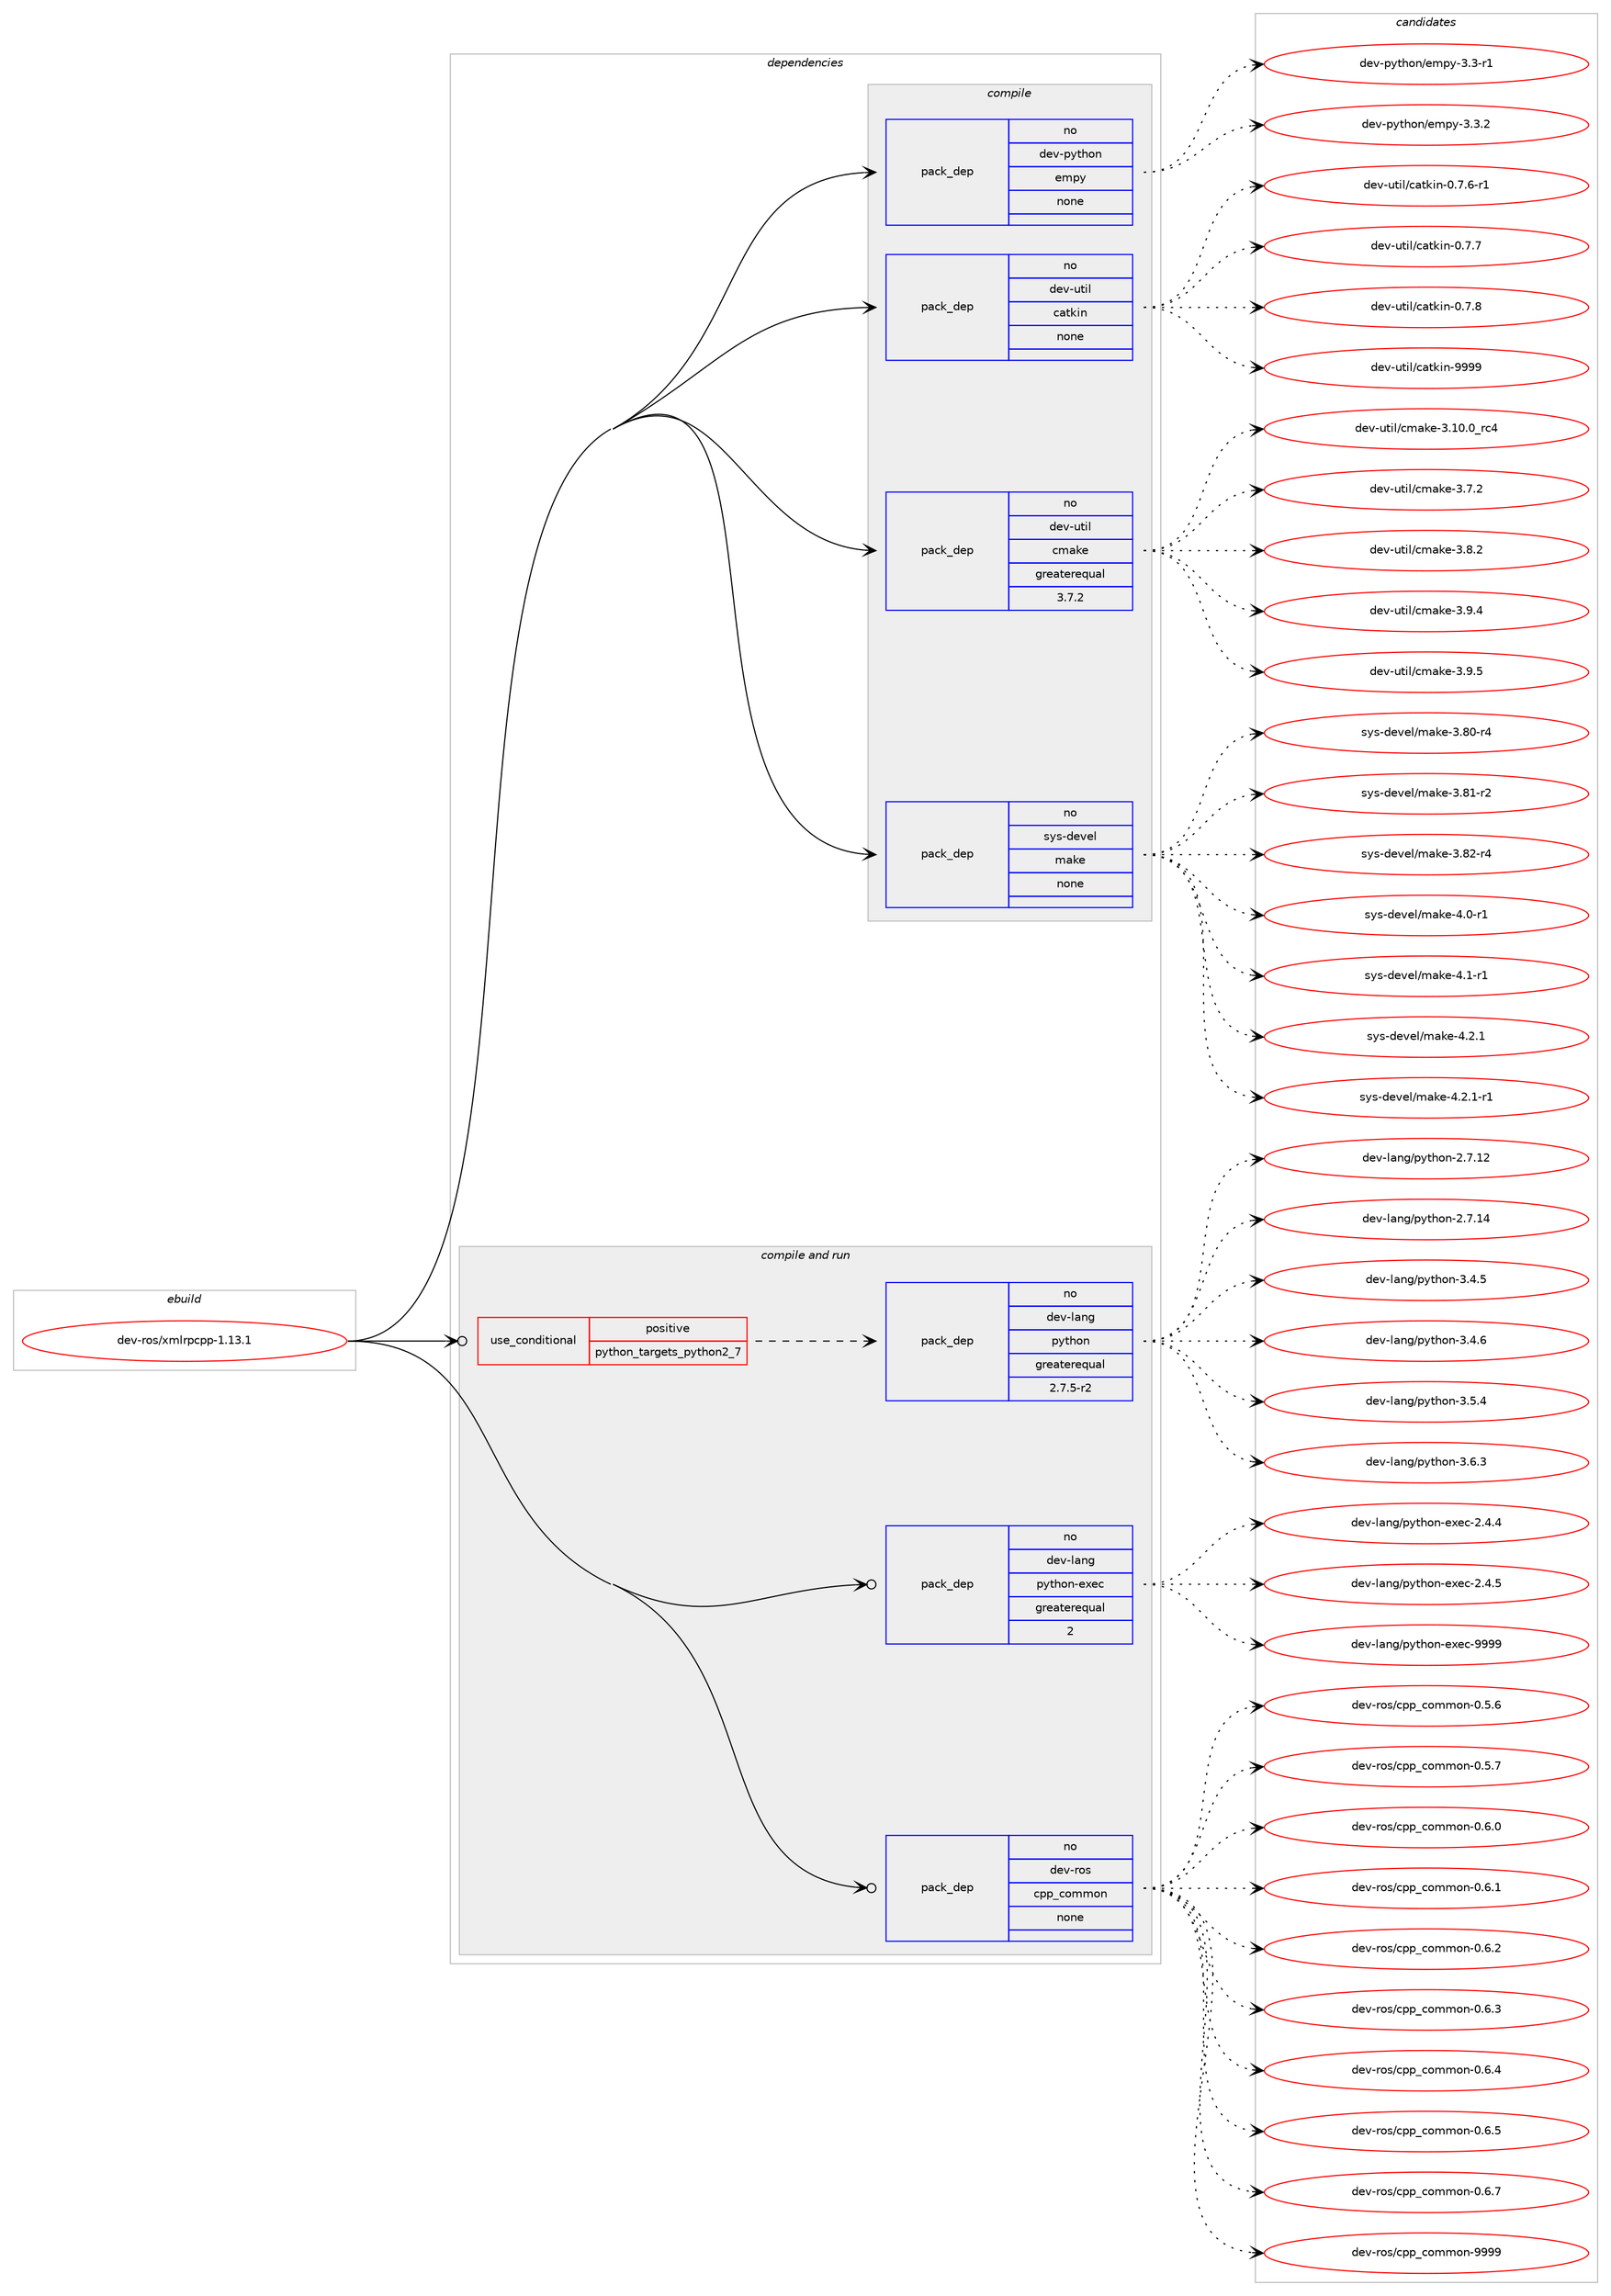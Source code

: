 digraph prolog {

# *************
# Graph options
# *************

newrank=true;
concentrate=true;
compound=true;
graph [rankdir=LR,fontname=Helvetica,fontsize=10,ranksep=1.5];#, ranksep=2.5, nodesep=0.2];
edge  [arrowhead=vee];
node  [fontname=Helvetica,fontsize=10];

# **********
# The ebuild
# **********

subgraph cluster_leftcol {
color=gray;
rank=same;
label=<<i>ebuild</i>>;
id [label="dev-ros/xmlrpcpp-1.13.1", color=red, width=4, href="../dev-ros/xmlrpcpp-1.13.1.svg"];
}

# ****************
# The dependencies
# ****************

subgraph cluster_midcol {
color=gray;
label=<<i>dependencies</i>>;
subgraph cluster_compile {
fillcolor="#eeeeee";
style=filled;
label=<<i>compile</i>>;
subgraph pack167614 {
dependency219807 [label=<<TABLE BORDER="0" CELLBORDER="1" CELLSPACING="0" CELLPADDING="4" WIDTH="220"><TR><TD ROWSPAN="6" CELLPADDING="30">pack_dep</TD></TR><TR><TD WIDTH="110">no</TD></TR><TR><TD>dev-python</TD></TR><TR><TD>empy</TD></TR><TR><TD>none</TD></TR><TR><TD></TD></TR></TABLE>>, shape=none, color=blue];
}
id:e -> dependency219807:w [weight=20,style="solid",arrowhead="vee"];
subgraph pack167615 {
dependency219808 [label=<<TABLE BORDER="0" CELLBORDER="1" CELLSPACING="0" CELLPADDING="4" WIDTH="220"><TR><TD ROWSPAN="6" CELLPADDING="30">pack_dep</TD></TR><TR><TD WIDTH="110">no</TD></TR><TR><TD>dev-util</TD></TR><TR><TD>catkin</TD></TR><TR><TD>none</TD></TR><TR><TD></TD></TR></TABLE>>, shape=none, color=blue];
}
id:e -> dependency219808:w [weight=20,style="solid",arrowhead="vee"];
subgraph pack167616 {
dependency219809 [label=<<TABLE BORDER="0" CELLBORDER="1" CELLSPACING="0" CELLPADDING="4" WIDTH="220"><TR><TD ROWSPAN="6" CELLPADDING="30">pack_dep</TD></TR><TR><TD WIDTH="110">no</TD></TR><TR><TD>dev-util</TD></TR><TR><TD>cmake</TD></TR><TR><TD>greaterequal</TD></TR><TR><TD>3.7.2</TD></TR></TABLE>>, shape=none, color=blue];
}
id:e -> dependency219809:w [weight=20,style="solid",arrowhead="vee"];
subgraph pack167617 {
dependency219810 [label=<<TABLE BORDER="0" CELLBORDER="1" CELLSPACING="0" CELLPADDING="4" WIDTH="220"><TR><TD ROWSPAN="6" CELLPADDING="30">pack_dep</TD></TR><TR><TD WIDTH="110">no</TD></TR><TR><TD>sys-devel</TD></TR><TR><TD>make</TD></TR><TR><TD>none</TD></TR><TR><TD></TD></TR></TABLE>>, shape=none, color=blue];
}
id:e -> dependency219810:w [weight=20,style="solid",arrowhead="vee"];
}
subgraph cluster_compileandrun {
fillcolor="#eeeeee";
style=filled;
label=<<i>compile and run</i>>;
subgraph cond48203 {
dependency219811 [label=<<TABLE BORDER="0" CELLBORDER="1" CELLSPACING="0" CELLPADDING="4"><TR><TD ROWSPAN="3" CELLPADDING="10">use_conditional</TD></TR><TR><TD>positive</TD></TR><TR><TD>python_targets_python2_7</TD></TR></TABLE>>, shape=none, color=red];
subgraph pack167618 {
dependency219812 [label=<<TABLE BORDER="0" CELLBORDER="1" CELLSPACING="0" CELLPADDING="4" WIDTH="220"><TR><TD ROWSPAN="6" CELLPADDING="30">pack_dep</TD></TR><TR><TD WIDTH="110">no</TD></TR><TR><TD>dev-lang</TD></TR><TR><TD>python</TD></TR><TR><TD>greaterequal</TD></TR><TR><TD>2.7.5-r2</TD></TR></TABLE>>, shape=none, color=blue];
}
dependency219811:e -> dependency219812:w [weight=20,style="dashed",arrowhead="vee"];
}
id:e -> dependency219811:w [weight=20,style="solid",arrowhead="odotvee"];
subgraph pack167619 {
dependency219813 [label=<<TABLE BORDER="0" CELLBORDER="1" CELLSPACING="0" CELLPADDING="4" WIDTH="220"><TR><TD ROWSPAN="6" CELLPADDING="30">pack_dep</TD></TR><TR><TD WIDTH="110">no</TD></TR><TR><TD>dev-lang</TD></TR><TR><TD>python-exec</TD></TR><TR><TD>greaterequal</TD></TR><TR><TD>2</TD></TR></TABLE>>, shape=none, color=blue];
}
id:e -> dependency219813:w [weight=20,style="solid",arrowhead="odotvee"];
subgraph pack167620 {
dependency219814 [label=<<TABLE BORDER="0" CELLBORDER="1" CELLSPACING="0" CELLPADDING="4" WIDTH="220"><TR><TD ROWSPAN="6" CELLPADDING="30">pack_dep</TD></TR><TR><TD WIDTH="110">no</TD></TR><TR><TD>dev-ros</TD></TR><TR><TD>cpp_common</TD></TR><TR><TD>none</TD></TR><TR><TD></TD></TR></TABLE>>, shape=none, color=blue];
}
id:e -> dependency219814:w [weight=20,style="solid",arrowhead="odotvee"];
}
subgraph cluster_run {
fillcolor="#eeeeee";
style=filled;
label=<<i>run</i>>;
}
}

# **************
# The candidates
# **************

subgraph cluster_choices {
rank=same;
color=gray;
label=<<i>candidates</i>>;

subgraph choice167614 {
color=black;
nodesep=1;
choice1001011184511212111610411111047101109112121455146514511449 [label="dev-python/empy-3.3-r1", color=red, width=4,href="../dev-python/empy-3.3-r1.svg"];
choice1001011184511212111610411111047101109112121455146514650 [label="dev-python/empy-3.3.2", color=red, width=4,href="../dev-python/empy-3.3.2.svg"];
dependency219807:e -> choice1001011184511212111610411111047101109112121455146514511449:w [style=dotted,weight="100"];
dependency219807:e -> choice1001011184511212111610411111047101109112121455146514650:w [style=dotted,weight="100"];
}
subgraph choice167615 {
color=black;
nodesep=1;
choice100101118451171161051084799971161071051104548465546544511449 [label="dev-util/catkin-0.7.6-r1", color=red, width=4,href="../dev-util/catkin-0.7.6-r1.svg"];
choice10010111845117116105108479997116107105110454846554655 [label="dev-util/catkin-0.7.7", color=red, width=4,href="../dev-util/catkin-0.7.7.svg"];
choice10010111845117116105108479997116107105110454846554656 [label="dev-util/catkin-0.7.8", color=red, width=4,href="../dev-util/catkin-0.7.8.svg"];
choice100101118451171161051084799971161071051104557575757 [label="dev-util/catkin-9999", color=red, width=4,href="../dev-util/catkin-9999.svg"];
dependency219808:e -> choice100101118451171161051084799971161071051104548465546544511449:w [style=dotted,weight="100"];
dependency219808:e -> choice10010111845117116105108479997116107105110454846554655:w [style=dotted,weight="100"];
dependency219808:e -> choice10010111845117116105108479997116107105110454846554656:w [style=dotted,weight="100"];
dependency219808:e -> choice100101118451171161051084799971161071051104557575757:w [style=dotted,weight="100"];
}
subgraph choice167616 {
color=black;
nodesep=1;
choice1001011184511711610510847991099710710145514649484648951149952 [label="dev-util/cmake-3.10.0_rc4", color=red, width=4,href="../dev-util/cmake-3.10.0_rc4.svg"];
choice10010111845117116105108479910997107101455146554650 [label="dev-util/cmake-3.7.2", color=red, width=4,href="../dev-util/cmake-3.7.2.svg"];
choice10010111845117116105108479910997107101455146564650 [label="dev-util/cmake-3.8.2", color=red, width=4,href="../dev-util/cmake-3.8.2.svg"];
choice10010111845117116105108479910997107101455146574652 [label="dev-util/cmake-3.9.4", color=red, width=4,href="../dev-util/cmake-3.9.4.svg"];
choice10010111845117116105108479910997107101455146574653 [label="dev-util/cmake-3.9.5", color=red, width=4,href="../dev-util/cmake-3.9.5.svg"];
dependency219809:e -> choice1001011184511711610510847991099710710145514649484648951149952:w [style=dotted,weight="100"];
dependency219809:e -> choice10010111845117116105108479910997107101455146554650:w [style=dotted,weight="100"];
dependency219809:e -> choice10010111845117116105108479910997107101455146564650:w [style=dotted,weight="100"];
dependency219809:e -> choice10010111845117116105108479910997107101455146574652:w [style=dotted,weight="100"];
dependency219809:e -> choice10010111845117116105108479910997107101455146574653:w [style=dotted,weight="100"];
}
subgraph choice167617 {
color=black;
nodesep=1;
choice11512111545100101118101108471099710710145514656484511452 [label="sys-devel/make-3.80-r4", color=red, width=4,href="../sys-devel/make-3.80-r4.svg"];
choice11512111545100101118101108471099710710145514656494511450 [label="sys-devel/make-3.81-r2", color=red, width=4,href="../sys-devel/make-3.81-r2.svg"];
choice11512111545100101118101108471099710710145514656504511452 [label="sys-devel/make-3.82-r4", color=red, width=4,href="../sys-devel/make-3.82-r4.svg"];
choice115121115451001011181011084710997107101455246484511449 [label="sys-devel/make-4.0-r1", color=red, width=4,href="../sys-devel/make-4.0-r1.svg"];
choice115121115451001011181011084710997107101455246494511449 [label="sys-devel/make-4.1-r1", color=red, width=4,href="../sys-devel/make-4.1-r1.svg"];
choice115121115451001011181011084710997107101455246504649 [label="sys-devel/make-4.2.1", color=red, width=4,href="../sys-devel/make-4.2.1.svg"];
choice1151211154510010111810110847109971071014552465046494511449 [label="sys-devel/make-4.2.1-r1", color=red, width=4,href="../sys-devel/make-4.2.1-r1.svg"];
dependency219810:e -> choice11512111545100101118101108471099710710145514656484511452:w [style=dotted,weight="100"];
dependency219810:e -> choice11512111545100101118101108471099710710145514656494511450:w [style=dotted,weight="100"];
dependency219810:e -> choice11512111545100101118101108471099710710145514656504511452:w [style=dotted,weight="100"];
dependency219810:e -> choice115121115451001011181011084710997107101455246484511449:w [style=dotted,weight="100"];
dependency219810:e -> choice115121115451001011181011084710997107101455246494511449:w [style=dotted,weight="100"];
dependency219810:e -> choice115121115451001011181011084710997107101455246504649:w [style=dotted,weight="100"];
dependency219810:e -> choice1151211154510010111810110847109971071014552465046494511449:w [style=dotted,weight="100"];
}
subgraph choice167618 {
color=black;
nodesep=1;
choice10010111845108971101034711212111610411111045504655464950 [label="dev-lang/python-2.7.12", color=red, width=4,href="../dev-lang/python-2.7.12.svg"];
choice10010111845108971101034711212111610411111045504655464952 [label="dev-lang/python-2.7.14", color=red, width=4,href="../dev-lang/python-2.7.14.svg"];
choice100101118451089711010347112121116104111110455146524653 [label="dev-lang/python-3.4.5", color=red, width=4,href="../dev-lang/python-3.4.5.svg"];
choice100101118451089711010347112121116104111110455146524654 [label="dev-lang/python-3.4.6", color=red, width=4,href="../dev-lang/python-3.4.6.svg"];
choice100101118451089711010347112121116104111110455146534652 [label="dev-lang/python-3.5.4", color=red, width=4,href="../dev-lang/python-3.5.4.svg"];
choice100101118451089711010347112121116104111110455146544651 [label="dev-lang/python-3.6.3", color=red, width=4,href="../dev-lang/python-3.6.3.svg"];
dependency219812:e -> choice10010111845108971101034711212111610411111045504655464950:w [style=dotted,weight="100"];
dependency219812:e -> choice10010111845108971101034711212111610411111045504655464952:w [style=dotted,weight="100"];
dependency219812:e -> choice100101118451089711010347112121116104111110455146524653:w [style=dotted,weight="100"];
dependency219812:e -> choice100101118451089711010347112121116104111110455146524654:w [style=dotted,weight="100"];
dependency219812:e -> choice100101118451089711010347112121116104111110455146534652:w [style=dotted,weight="100"];
dependency219812:e -> choice100101118451089711010347112121116104111110455146544651:w [style=dotted,weight="100"];
}
subgraph choice167619 {
color=black;
nodesep=1;
choice1001011184510897110103471121211161041111104510112010199455046524652 [label="dev-lang/python-exec-2.4.4", color=red, width=4,href="../dev-lang/python-exec-2.4.4.svg"];
choice1001011184510897110103471121211161041111104510112010199455046524653 [label="dev-lang/python-exec-2.4.5", color=red, width=4,href="../dev-lang/python-exec-2.4.5.svg"];
choice10010111845108971101034711212111610411111045101120101994557575757 [label="dev-lang/python-exec-9999", color=red, width=4,href="../dev-lang/python-exec-9999.svg"];
dependency219813:e -> choice1001011184510897110103471121211161041111104510112010199455046524652:w [style=dotted,weight="100"];
dependency219813:e -> choice1001011184510897110103471121211161041111104510112010199455046524653:w [style=dotted,weight="100"];
dependency219813:e -> choice10010111845108971101034711212111610411111045101120101994557575757:w [style=dotted,weight="100"];
}
subgraph choice167620 {
color=black;
nodesep=1;
choice1001011184511411111547991121129599111109109111110454846534654 [label="dev-ros/cpp_common-0.5.6", color=red, width=4,href="../dev-ros/cpp_common-0.5.6.svg"];
choice1001011184511411111547991121129599111109109111110454846534655 [label="dev-ros/cpp_common-0.5.7", color=red, width=4,href="../dev-ros/cpp_common-0.5.7.svg"];
choice1001011184511411111547991121129599111109109111110454846544648 [label="dev-ros/cpp_common-0.6.0", color=red, width=4,href="../dev-ros/cpp_common-0.6.0.svg"];
choice1001011184511411111547991121129599111109109111110454846544649 [label="dev-ros/cpp_common-0.6.1", color=red, width=4,href="../dev-ros/cpp_common-0.6.1.svg"];
choice1001011184511411111547991121129599111109109111110454846544650 [label="dev-ros/cpp_common-0.6.2", color=red, width=4,href="../dev-ros/cpp_common-0.6.2.svg"];
choice1001011184511411111547991121129599111109109111110454846544651 [label="dev-ros/cpp_common-0.6.3", color=red, width=4,href="../dev-ros/cpp_common-0.6.3.svg"];
choice1001011184511411111547991121129599111109109111110454846544652 [label="dev-ros/cpp_common-0.6.4", color=red, width=4,href="../dev-ros/cpp_common-0.6.4.svg"];
choice1001011184511411111547991121129599111109109111110454846544653 [label="dev-ros/cpp_common-0.6.5", color=red, width=4,href="../dev-ros/cpp_common-0.6.5.svg"];
choice1001011184511411111547991121129599111109109111110454846544655 [label="dev-ros/cpp_common-0.6.7", color=red, width=4,href="../dev-ros/cpp_common-0.6.7.svg"];
choice10010111845114111115479911211295991111091091111104557575757 [label="dev-ros/cpp_common-9999", color=red, width=4,href="../dev-ros/cpp_common-9999.svg"];
dependency219814:e -> choice1001011184511411111547991121129599111109109111110454846534654:w [style=dotted,weight="100"];
dependency219814:e -> choice1001011184511411111547991121129599111109109111110454846534655:w [style=dotted,weight="100"];
dependency219814:e -> choice1001011184511411111547991121129599111109109111110454846544648:w [style=dotted,weight="100"];
dependency219814:e -> choice1001011184511411111547991121129599111109109111110454846544649:w [style=dotted,weight="100"];
dependency219814:e -> choice1001011184511411111547991121129599111109109111110454846544650:w [style=dotted,weight="100"];
dependency219814:e -> choice1001011184511411111547991121129599111109109111110454846544651:w [style=dotted,weight="100"];
dependency219814:e -> choice1001011184511411111547991121129599111109109111110454846544652:w [style=dotted,weight="100"];
dependency219814:e -> choice1001011184511411111547991121129599111109109111110454846544653:w [style=dotted,weight="100"];
dependency219814:e -> choice1001011184511411111547991121129599111109109111110454846544655:w [style=dotted,weight="100"];
dependency219814:e -> choice10010111845114111115479911211295991111091091111104557575757:w [style=dotted,weight="100"];
}
}

}
